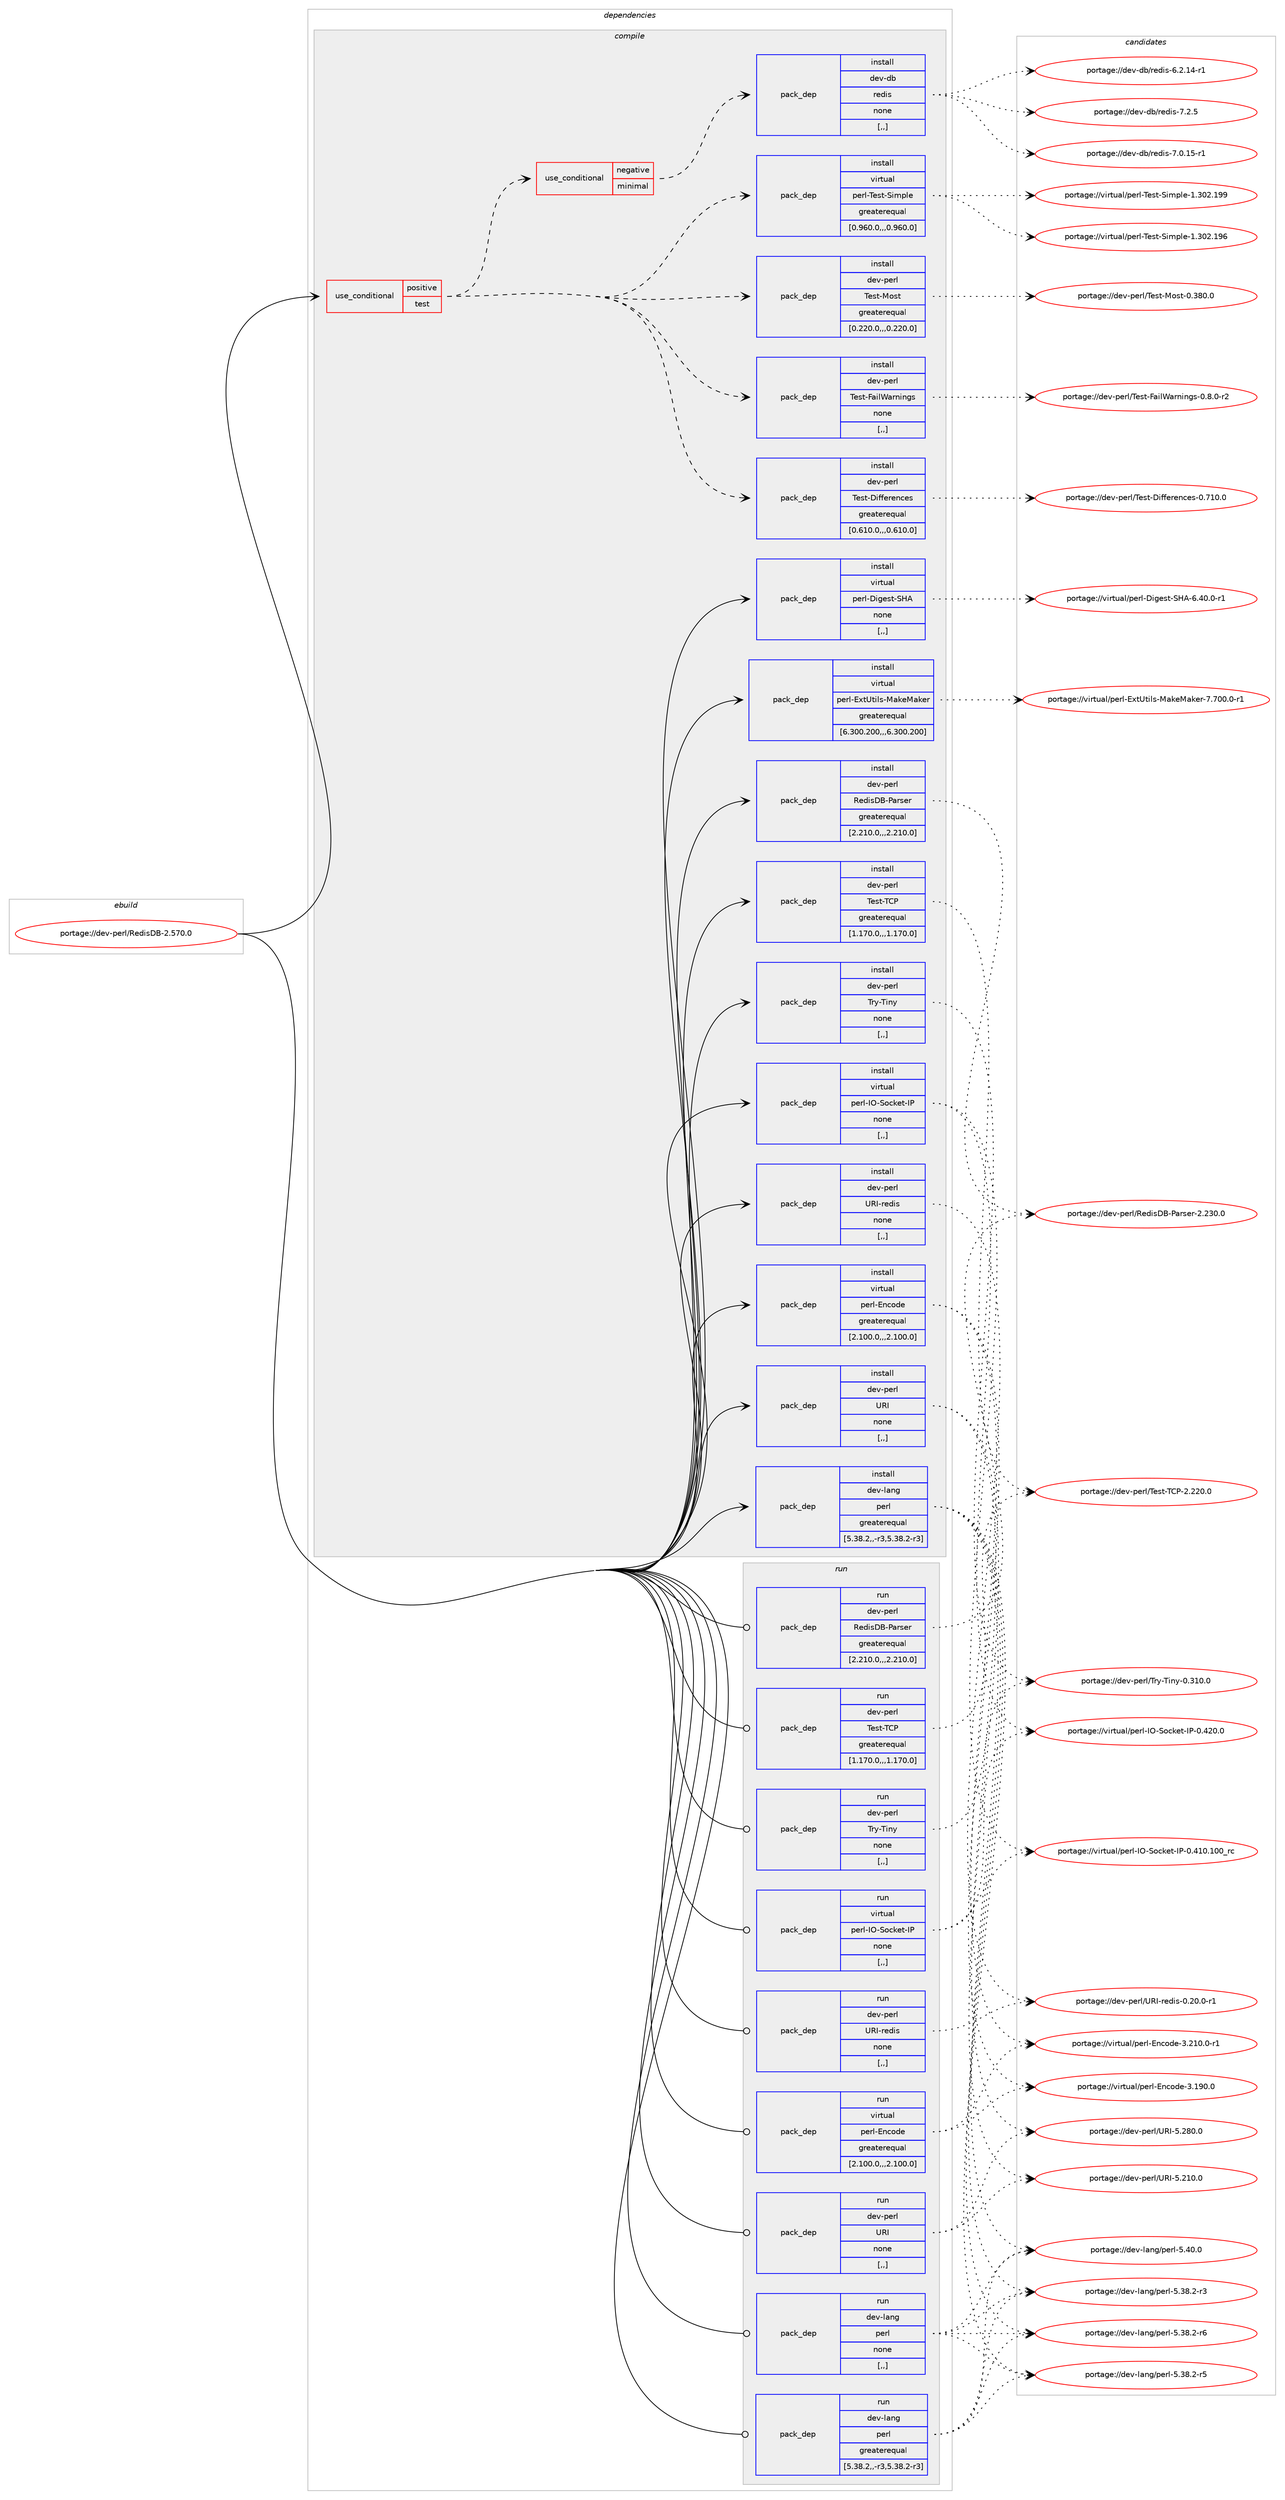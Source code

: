 digraph prolog {

# *************
# Graph options
# *************

newrank=true;
concentrate=true;
compound=true;
graph [rankdir=LR,fontname=Helvetica,fontsize=10,ranksep=1.5];#, ranksep=2.5, nodesep=0.2];
edge  [arrowhead=vee];
node  [fontname=Helvetica,fontsize=10];

# **********
# The ebuild
# **********

subgraph cluster_leftcol {
color=gray;
label=<<i>ebuild</i>>;
id [label="portage://dev-perl/RedisDB-2.570.0", color=red, width=4, href="../dev-perl/RedisDB-2.570.0.svg"];
}

# ****************
# The dependencies
# ****************

subgraph cluster_midcol {
color=gray;
label=<<i>dependencies</i>>;
subgraph cluster_compile {
fillcolor="#eeeeee";
style=filled;
label=<<i>compile</i>>;
subgraph cond30082 {
dependency136531 [label=<<TABLE BORDER="0" CELLBORDER="1" CELLSPACING="0" CELLPADDING="4"><TR><TD ROWSPAN="3" CELLPADDING="10">use_conditional</TD></TR><TR><TD>positive</TD></TR><TR><TD>test</TD></TR></TABLE>>, shape=none, color=red];
subgraph cond30083 {
dependency136532 [label=<<TABLE BORDER="0" CELLBORDER="1" CELLSPACING="0" CELLPADDING="4"><TR><TD ROWSPAN="3" CELLPADDING="10">use_conditional</TD></TR><TR><TD>negative</TD></TR><TR><TD>minimal</TD></TR></TABLE>>, shape=none, color=red];
subgraph pack105214 {
dependency136533 [label=<<TABLE BORDER="0" CELLBORDER="1" CELLSPACING="0" CELLPADDING="4" WIDTH="220"><TR><TD ROWSPAN="6" CELLPADDING="30">pack_dep</TD></TR><TR><TD WIDTH="110">install</TD></TR><TR><TD>dev-db</TD></TR><TR><TD>redis</TD></TR><TR><TD>none</TD></TR><TR><TD>[,,]</TD></TR></TABLE>>, shape=none, color=blue];
}
dependency136532:e -> dependency136533:w [weight=20,style="dashed",arrowhead="vee"];
}
dependency136531:e -> dependency136532:w [weight=20,style="dashed",arrowhead="vee"];
subgraph pack105215 {
dependency136534 [label=<<TABLE BORDER="0" CELLBORDER="1" CELLSPACING="0" CELLPADDING="4" WIDTH="220"><TR><TD ROWSPAN="6" CELLPADDING="30">pack_dep</TD></TR><TR><TD WIDTH="110">install</TD></TR><TR><TD>dev-perl</TD></TR><TR><TD>Test-Differences</TD></TR><TR><TD>greaterequal</TD></TR><TR><TD>[0.610.0,,,0.610.0]</TD></TR></TABLE>>, shape=none, color=blue];
}
dependency136531:e -> dependency136534:w [weight=20,style="dashed",arrowhead="vee"];
subgraph pack105216 {
dependency136535 [label=<<TABLE BORDER="0" CELLBORDER="1" CELLSPACING="0" CELLPADDING="4" WIDTH="220"><TR><TD ROWSPAN="6" CELLPADDING="30">pack_dep</TD></TR><TR><TD WIDTH="110">install</TD></TR><TR><TD>dev-perl</TD></TR><TR><TD>Test-FailWarnings</TD></TR><TR><TD>none</TD></TR><TR><TD>[,,]</TD></TR></TABLE>>, shape=none, color=blue];
}
dependency136531:e -> dependency136535:w [weight=20,style="dashed",arrowhead="vee"];
subgraph pack105217 {
dependency136536 [label=<<TABLE BORDER="0" CELLBORDER="1" CELLSPACING="0" CELLPADDING="4" WIDTH="220"><TR><TD ROWSPAN="6" CELLPADDING="30">pack_dep</TD></TR><TR><TD WIDTH="110">install</TD></TR><TR><TD>dev-perl</TD></TR><TR><TD>Test-Most</TD></TR><TR><TD>greaterequal</TD></TR><TR><TD>[0.220.0,,,0.220.0]</TD></TR></TABLE>>, shape=none, color=blue];
}
dependency136531:e -> dependency136536:w [weight=20,style="dashed",arrowhead="vee"];
subgraph pack105218 {
dependency136537 [label=<<TABLE BORDER="0" CELLBORDER="1" CELLSPACING="0" CELLPADDING="4" WIDTH="220"><TR><TD ROWSPAN="6" CELLPADDING="30">pack_dep</TD></TR><TR><TD WIDTH="110">install</TD></TR><TR><TD>virtual</TD></TR><TR><TD>perl-Test-Simple</TD></TR><TR><TD>greaterequal</TD></TR><TR><TD>[0.960.0,,,0.960.0]</TD></TR></TABLE>>, shape=none, color=blue];
}
dependency136531:e -> dependency136537:w [weight=20,style="dashed",arrowhead="vee"];
}
id:e -> dependency136531:w [weight=20,style="solid",arrowhead="vee"];
subgraph pack105219 {
dependency136538 [label=<<TABLE BORDER="0" CELLBORDER="1" CELLSPACING="0" CELLPADDING="4" WIDTH="220"><TR><TD ROWSPAN="6" CELLPADDING="30">pack_dep</TD></TR><TR><TD WIDTH="110">install</TD></TR><TR><TD>dev-lang</TD></TR><TR><TD>perl</TD></TR><TR><TD>greaterequal</TD></TR><TR><TD>[5.38.2,,-r3,5.38.2-r3]</TD></TR></TABLE>>, shape=none, color=blue];
}
id:e -> dependency136538:w [weight=20,style="solid",arrowhead="vee"];
subgraph pack105220 {
dependency136539 [label=<<TABLE BORDER="0" CELLBORDER="1" CELLSPACING="0" CELLPADDING="4" WIDTH="220"><TR><TD ROWSPAN="6" CELLPADDING="30">pack_dep</TD></TR><TR><TD WIDTH="110">install</TD></TR><TR><TD>dev-perl</TD></TR><TR><TD>RedisDB-Parser</TD></TR><TR><TD>greaterequal</TD></TR><TR><TD>[2.210.0,,,2.210.0]</TD></TR></TABLE>>, shape=none, color=blue];
}
id:e -> dependency136539:w [weight=20,style="solid",arrowhead="vee"];
subgraph pack105221 {
dependency136540 [label=<<TABLE BORDER="0" CELLBORDER="1" CELLSPACING="0" CELLPADDING="4" WIDTH="220"><TR><TD ROWSPAN="6" CELLPADDING="30">pack_dep</TD></TR><TR><TD WIDTH="110">install</TD></TR><TR><TD>dev-perl</TD></TR><TR><TD>Test-TCP</TD></TR><TR><TD>greaterequal</TD></TR><TR><TD>[1.170.0,,,1.170.0]</TD></TR></TABLE>>, shape=none, color=blue];
}
id:e -> dependency136540:w [weight=20,style="solid",arrowhead="vee"];
subgraph pack105222 {
dependency136541 [label=<<TABLE BORDER="0" CELLBORDER="1" CELLSPACING="0" CELLPADDING="4" WIDTH="220"><TR><TD ROWSPAN="6" CELLPADDING="30">pack_dep</TD></TR><TR><TD WIDTH="110">install</TD></TR><TR><TD>dev-perl</TD></TR><TR><TD>Try-Tiny</TD></TR><TR><TD>none</TD></TR><TR><TD>[,,]</TD></TR></TABLE>>, shape=none, color=blue];
}
id:e -> dependency136541:w [weight=20,style="solid",arrowhead="vee"];
subgraph pack105223 {
dependency136542 [label=<<TABLE BORDER="0" CELLBORDER="1" CELLSPACING="0" CELLPADDING="4" WIDTH="220"><TR><TD ROWSPAN="6" CELLPADDING="30">pack_dep</TD></TR><TR><TD WIDTH="110">install</TD></TR><TR><TD>dev-perl</TD></TR><TR><TD>URI</TD></TR><TR><TD>none</TD></TR><TR><TD>[,,]</TD></TR></TABLE>>, shape=none, color=blue];
}
id:e -> dependency136542:w [weight=20,style="solid",arrowhead="vee"];
subgraph pack105224 {
dependency136543 [label=<<TABLE BORDER="0" CELLBORDER="1" CELLSPACING="0" CELLPADDING="4" WIDTH="220"><TR><TD ROWSPAN="6" CELLPADDING="30">pack_dep</TD></TR><TR><TD WIDTH="110">install</TD></TR><TR><TD>dev-perl</TD></TR><TR><TD>URI-redis</TD></TR><TR><TD>none</TD></TR><TR><TD>[,,]</TD></TR></TABLE>>, shape=none, color=blue];
}
id:e -> dependency136543:w [weight=20,style="solid",arrowhead="vee"];
subgraph pack105225 {
dependency136544 [label=<<TABLE BORDER="0" CELLBORDER="1" CELLSPACING="0" CELLPADDING="4" WIDTH="220"><TR><TD ROWSPAN="6" CELLPADDING="30">pack_dep</TD></TR><TR><TD WIDTH="110">install</TD></TR><TR><TD>virtual</TD></TR><TR><TD>perl-Digest-SHA</TD></TR><TR><TD>none</TD></TR><TR><TD>[,,]</TD></TR></TABLE>>, shape=none, color=blue];
}
id:e -> dependency136544:w [weight=20,style="solid",arrowhead="vee"];
subgraph pack105226 {
dependency136545 [label=<<TABLE BORDER="0" CELLBORDER="1" CELLSPACING="0" CELLPADDING="4" WIDTH="220"><TR><TD ROWSPAN="6" CELLPADDING="30">pack_dep</TD></TR><TR><TD WIDTH="110">install</TD></TR><TR><TD>virtual</TD></TR><TR><TD>perl-Encode</TD></TR><TR><TD>greaterequal</TD></TR><TR><TD>[2.100.0,,,2.100.0]</TD></TR></TABLE>>, shape=none, color=blue];
}
id:e -> dependency136545:w [weight=20,style="solid",arrowhead="vee"];
subgraph pack105227 {
dependency136546 [label=<<TABLE BORDER="0" CELLBORDER="1" CELLSPACING="0" CELLPADDING="4" WIDTH="220"><TR><TD ROWSPAN="6" CELLPADDING="30">pack_dep</TD></TR><TR><TD WIDTH="110">install</TD></TR><TR><TD>virtual</TD></TR><TR><TD>perl-ExtUtils-MakeMaker</TD></TR><TR><TD>greaterequal</TD></TR><TR><TD>[6.300.200,,,6.300.200]</TD></TR></TABLE>>, shape=none, color=blue];
}
id:e -> dependency136546:w [weight=20,style="solid",arrowhead="vee"];
subgraph pack105228 {
dependency136547 [label=<<TABLE BORDER="0" CELLBORDER="1" CELLSPACING="0" CELLPADDING="4" WIDTH="220"><TR><TD ROWSPAN="6" CELLPADDING="30">pack_dep</TD></TR><TR><TD WIDTH="110">install</TD></TR><TR><TD>virtual</TD></TR><TR><TD>perl-IO-Socket-IP</TD></TR><TR><TD>none</TD></TR><TR><TD>[,,]</TD></TR></TABLE>>, shape=none, color=blue];
}
id:e -> dependency136547:w [weight=20,style="solid",arrowhead="vee"];
}
subgraph cluster_compileandrun {
fillcolor="#eeeeee";
style=filled;
label=<<i>compile and run</i>>;
}
subgraph cluster_run {
fillcolor="#eeeeee";
style=filled;
label=<<i>run</i>>;
subgraph pack105229 {
dependency136548 [label=<<TABLE BORDER="0" CELLBORDER="1" CELLSPACING="0" CELLPADDING="4" WIDTH="220"><TR><TD ROWSPAN="6" CELLPADDING="30">pack_dep</TD></TR><TR><TD WIDTH="110">run</TD></TR><TR><TD>dev-lang</TD></TR><TR><TD>perl</TD></TR><TR><TD>greaterequal</TD></TR><TR><TD>[5.38.2,,-r3,5.38.2-r3]</TD></TR></TABLE>>, shape=none, color=blue];
}
id:e -> dependency136548:w [weight=20,style="solid",arrowhead="odot"];
subgraph pack105230 {
dependency136549 [label=<<TABLE BORDER="0" CELLBORDER="1" CELLSPACING="0" CELLPADDING="4" WIDTH="220"><TR><TD ROWSPAN="6" CELLPADDING="30">pack_dep</TD></TR><TR><TD WIDTH="110">run</TD></TR><TR><TD>dev-lang</TD></TR><TR><TD>perl</TD></TR><TR><TD>none</TD></TR><TR><TD>[,,]</TD></TR></TABLE>>, shape=none, color=blue];
}
id:e -> dependency136549:w [weight=20,style="solid",arrowhead="odot"];
subgraph pack105231 {
dependency136550 [label=<<TABLE BORDER="0" CELLBORDER="1" CELLSPACING="0" CELLPADDING="4" WIDTH="220"><TR><TD ROWSPAN="6" CELLPADDING="30">pack_dep</TD></TR><TR><TD WIDTH="110">run</TD></TR><TR><TD>dev-perl</TD></TR><TR><TD>RedisDB-Parser</TD></TR><TR><TD>greaterequal</TD></TR><TR><TD>[2.210.0,,,2.210.0]</TD></TR></TABLE>>, shape=none, color=blue];
}
id:e -> dependency136550:w [weight=20,style="solid",arrowhead="odot"];
subgraph pack105232 {
dependency136551 [label=<<TABLE BORDER="0" CELLBORDER="1" CELLSPACING="0" CELLPADDING="4" WIDTH="220"><TR><TD ROWSPAN="6" CELLPADDING="30">pack_dep</TD></TR><TR><TD WIDTH="110">run</TD></TR><TR><TD>dev-perl</TD></TR><TR><TD>Test-TCP</TD></TR><TR><TD>greaterequal</TD></TR><TR><TD>[1.170.0,,,1.170.0]</TD></TR></TABLE>>, shape=none, color=blue];
}
id:e -> dependency136551:w [weight=20,style="solid",arrowhead="odot"];
subgraph pack105233 {
dependency136552 [label=<<TABLE BORDER="0" CELLBORDER="1" CELLSPACING="0" CELLPADDING="4" WIDTH="220"><TR><TD ROWSPAN="6" CELLPADDING="30">pack_dep</TD></TR><TR><TD WIDTH="110">run</TD></TR><TR><TD>dev-perl</TD></TR><TR><TD>Try-Tiny</TD></TR><TR><TD>none</TD></TR><TR><TD>[,,]</TD></TR></TABLE>>, shape=none, color=blue];
}
id:e -> dependency136552:w [weight=20,style="solid",arrowhead="odot"];
subgraph pack105234 {
dependency136553 [label=<<TABLE BORDER="0" CELLBORDER="1" CELLSPACING="0" CELLPADDING="4" WIDTH="220"><TR><TD ROWSPAN="6" CELLPADDING="30">pack_dep</TD></TR><TR><TD WIDTH="110">run</TD></TR><TR><TD>dev-perl</TD></TR><TR><TD>URI</TD></TR><TR><TD>none</TD></TR><TR><TD>[,,]</TD></TR></TABLE>>, shape=none, color=blue];
}
id:e -> dependency136553:w [weight=20,style="solid",arrowhead="odot"];
subgraph pack105235 {
dependency136554 [label=<<TABLE BORDER="0" CELLBORDER="1" CELLSPACING="0" CELLPADDING="4" WIDTH="220"><TR><TD ROWSPAN="6" CELLPADDING="30">pack_dep</TD></TR><TR><TD WIDTH="110">run</TD></TR><TR><TD>dev-perl</TD></TR><TR><TD>URI-redis</TD></TR><TR><TD>none</TD></TR><TR><TD>[,,]</TD></TR></TABLE>>, shape=none, color=blue];
}
id:e -> dependency136554:w [weight=20,style="solid",arrowhead="odot"];
subgraph pack105236 {
dependency136555 [label=<<TABLE BORDER="0" CELLBORDER="1" CELLSPACING="0" CELLPADDING="4" WIDTH="220"><TR><TD ROWSPAN="6" CELLPADDING="30">pack_dep</TD></TR><TR><TD WIDTH="110">run</TD></TR><TR><TD>virtual</TD></TR><TR><TD>perl-Encode</TD></TR><TR><TD>greaterequal</TD></TR><TR><TD>[2.100.0,,,2.100.0]</TD></TR></TABLE>>, shape=none, color=blue];
}
id:e -> dependency136555:w [weight=20,style="solid",arrowhead="odot"];
subgraph pack105237 {
dependency136556 [label=<<TABLE BORDER="0" CELLBORDER="1" CELLSPACING="0" CELLPADDING="4" WIDTH="220"><TR><TD ROWSPAN="6" CELLPADDING="30">pack_dep</TD></TR><TR><TD WIDTH="110">run</TD></TR><TR><TD>virtual</TD></TR><TR><TD>perl-IO-Socket-IP</TD></TR><TR><TD>none</TD></TR><TR><TD>[,,]</TD></TR></TABLE>>, shape=none, color=blue];
}
id:e -> dependency136556:w [weight=20,style="solid",arrowhead="odot"];
}
}

# **************
# The candidates
# **************

subgraph cluster_choices {
rank=same;
color=gray;
label=<<i>candidates</i>>;

subgraph choice105214 {
color=black;
nodesep=1;
choice100101118451009847114101100105115455546504653 [label="portage://dev-db/redis-7.2.5", color=red, width=4,href="../dev-db/redis-7.2.5.svg"];
choice100101118451009847114101100105115455546484649534511449 [label="portage://dev-db/redis-7.0.15-r1", color=red, width=4,href="../dev-db/redis-7.0.15-r1.svg"];
choice100101118451009847114101100105115455446504649524511449 [label="portage://dev-db/redis-6.2.14-r1", color=red, width=4,href="../dev-db/redis-6.2.14-r1.svg"];
dependency136533:e -> choice100101118451009847114101100105115455546504653:w [style=dotted,weight="100"];
dependency136533:e -> choice100101118451009847114101100105115455546484649534511449:w [style=dotted,weight="100"];
dependency136533:e -> choice100101118451009847114101100105115455446504649524511449:w [style=dotted,weight="100"];
}
subgraph choice105215 {
color=black;
nodesep=1;
choice1001011184511210111410847841011151164568105102102101114101110991011154548465549484648 [label="portage://dev-perl/Test-Differences-0.710.0", color=red, width=4,href="../dev-perl/Test-Differences-0.710.0.svg"];
dependency136534:e -> choice1001011184511210111410847841011151164568105102102101114101110991011154548465549484648:w [style=dotted,weight="100"];
}
subgraph choice105216 {
color=black;
nodesep=1;
choice10010111845112101114108478410111511645709710510887971141101051101031154548465646484511450 [label="portage://dev-perl/Test-FailWarnings-0.8.0-r2", color=red, width=4,href="../dev-perl/Test-FailWarnings-0.8.0-r2.svg"];
dependency136535:e -> choice10010111845112101114108478410111511645709710510887971141101051101031154548465646484511450:w [style=dotted,weight="100"];
}
subgraph choice105217 {
color=black;
nodesep=1;
choice10010111845112101114108478410111511645771111151164548465156484648 [label="portage://dev-perl/Test-Most-0.380.0", color=red, width=4,href="../dev-perl/Test-Most-0.380.0.svg"];
dependency136536:e -> choice10010111845112101114108478410111511645771111151164548465156484648:w [style=dotted,weight="100"];
}
subgraph choice105218 {
color=black;
nodesep=1;
choice11810511411611797108471121011141084584101115116458310510911210810145494651485046495757 [label="portage://virtual/perl-Test-Simple-1.302.199", color=red, width=4,href="../virtual/perl-Test-Simple-1.302.199.svg"];
choice11810511411611797108471121011141084584101115116458310510911210810145494651485046495754 [label="portage://virtual/perl-Test-Simple-1.302.196", color=red, width=4,href="../virtual/perl-Test-Simple-1.302.196.svg"];
dependency136537:e -> choice11810511411611797108471121011141084584101115116458310510911210810145494651485046495757:w [style=dotted,weight="100"];
dependency136537:e -> choice11810511411611797108471121011141084584101115116458310510911210810145494651485046495754:w [style=dotted,weight="100"];
}
subgraph choice105219 {
color=black;
nodesep=1;
choice10010111845108971101034711210111410845534652484648 [label="portage://dev-lang/perl-5.40.0", color=red, width=4,href="../dev-lang/perl-5.40.0.svg"];
choice100101118451089711010347112101114108455346515646504511454 [label="portage://dev-lang/perl-5.38.2-r6", color=red, width=4,href="../dev-lang/perl-5.38.2-r6.svg"];
choice100101118451089711010347112101114108455346515646504511453 [label="portage://dev-lang/perl-5.38.2-r5", color=red, width=4,href="../dev-lang/perl-5.38.2-r5.svg"];
choice100101118451089711010347112101114108455346515646504511451 [label="portage://dev-lang/perl-5.38.2-r3", color=red, width=4,href="../dev-lang/perl-5.38.2-r3.svg"];
dependency136538:e -> choice10010111845108971101034711210111410845534652484648:w [style=dotted,weight="100"];
dependency136538:e -> choice100101118451089711010347112101114108455346515646504511454:w [style=dotted,weight="100"];
dependency136538:e -> choice100101118451089711010347112101114108455346515646504511453:w [style=dotted,weight="100"];
dependency136538:e -> choice100101118451089711010347112101114108455346515646504511451:w [style=dotted,weight="100"];
}
subgraph choice105220 {
color=black;
nodesep=1;
choice10010111845112101114108478210110010511568664580971141151011144550465051484648 [label="portage://dev-perl/RedisDB-Parser-2.230.0", color=red, width=4,href="../dev-perl/RedisDB-Parser-2.230.0.svg"];
dependency136539:e -> choice10010111845112101114108478210110010511568664580971141151011144550465051484648:w [style=dotted,weight="100"];
}
subgraph choice105221 {
color=black;
nodesep=1;
choice100101118451121011141084784101115116458467804550465050484648 [label="portage://dev-perl/Test-TCP-2.220.0", color=red, width=4,href="../dev-perl/Test-TCP-2.220.0.svg"];
dependency136540:e -> choice100101118451121011141084784101115116458467804550465050484648:w [style=dotted,weight="100"];
}
subgraph choice105222 {
color=black;
nodesep=1;
choice10010111845112101114108478411412145841051101214548465149484648 [label="portage://dev-perl/Try-Tiny-0.310.0", color=red, width=4,href="../dev-perl/Try-Tiny-0.310.0.svg"];
dependency136541:e -> choice10010111845112101114108478411412145841051101214548465149484648:w [style=dotted,weight="100"];
}
subgraph choice105223 {
color=black;
nodesep=1;
choice10010111845112101114108478582734553465056484648 [label="portage://dev-perl/URI-5.280.0", color=red, width=4,href="../dev-perl/URI-5.280.0.svg"];
choice10010111845112101114108478582734553465049484648 [label="portage://dev-perl/URI-5.210.0", color=red, width=4,href="../dev-perl/URI-5.210.0.svg"];
dependency136542:e -> choice10010111845112101114108478582734553465056484648:w [style=dotted,weight="100"];
dependency136542:e -> choice10010111845112101114108478582734553465049484648:w [style=dotted,weight="100"];
}
subgraph choice105224 {
color=black;
nodesep=1;
choice100101118451121011141084785827345114101100105115454846504846484511449 [label="portage://dev-perl/URI-redis-0.20.0-r1", color=red, width=4,href="../dev-perl/URI-redis-0.20.0-r1.svg"];
dependency136543:e -> choice100101118451121011141084785827345114101100105115454846504846484511449:w [style=dotted,weight="100"];
}
subgraph choice105225 {
color=black;
nodesep=1;
choice1181051141161179710847112101114108456810510310111511645837265455446524846484511449 [label="portage://virtual/perl-Digest-SHA-6.40.0-r1", color=red, width=4,href="../virtual/perl-Digest-SHA-6.40.0-r1.svg"];
dependency136544:e -> choice1181051141161179710847112101114108456810510310111511645837265455446524846484511449:w [style=dotted,weight="100"];
}
subgraph choice105226 {
color=black;
nodesep=1;
choice118105114116117971084711210111410845691109911110010145514650494846484511449 [label="portage://virtual/perl-Encode-3.210.0-r1", color=red, width=4,href="../virtual/perl-Encode-3.210.0-r1.svg"];
choice11810511411611797108471121011141084569110991111001014551464957484648 [label="portage://virtual/perl-Encode-3.190.0", color=red, width=4,href="../virtual/perl-Encode-3.190.0.svg"];
dependency136545:e -> choice118105114116117971084711210111410845691109911110010145514650494846484511449:w [style=dotted,weight="100"];
dependency136545:e -> choice11810511411611797108471121011141084569110991111001014551464957484648:w [style=dotted,weight="100"];
}
subgraph choice105227 {
color=black;
nodesep=1;
choice1181051141161179710847112101114108456912011685116105108115457797107101779710710111445554655484846484511449 [label="portage://virtual/perl-ExtUtils-MakeMaker-7.700.0-r1", color=red, width=4,href="../virtual/perl-ExtUtils-MakeMaker-7.700.0-r1.svg"];
dependency136546:e -> choice1181051141161179710847112101114108456912011685116105108115457797107101779710710111445554655484846484511449:w [style=dotted,weight="100"];
}
subgraph choice105228 {
color=black;
nodesep=1;
choice11810511411611797108471121011141084573794583111991071011164573804548465250484648 [label="portage://virtual/perl-IO-Socket-IP-0.420.0", color=red, width=4,href="../virtual/perl-IO-Socket-IP-0.420.0.svg"];
choice1181051141161179710847112101114108457379458311199107101116457380454846524948464948489511499 [label="portage://virtual/perl-IO-Socket-IP-0.410.100_rc", color=red, width=4,href="../virtual/perl-IO-Socket-IP-0.410.100_rc.svg"];
dependency136547:e -> choice11810511411611797108471121011141084573794583111991071011164573804548465250484648:w [style=dotted,weight="100"];
dependency136547:e -> choice1181051141161179710847112101114108457379458311199107101116457380454846524948464948489511499:w [style=dotted,weight="100"];
}
subgraph choice105229 {
color=black;
nodesep=1;
choice10010111845108971101034711210111410845534652484648 [label="portage://dev-lang/perl-5.40.0", color=red, width=4,href="../dev-lang/perl-5.40.0.svg"];
choice100101118451089711010347112101114108455346515646504511454 [label="portage://dev-lang/perl-5.38.2-r6", color=red, width=4,href="../dev-lang/perl-5.38.2-r6.svg"];
choice100101118451089711010347112101114108455346515646504511453 [label="portage://dev-lang/perl-5.38.2-r5", color=red, width=4,href="../dev-lang/perl-5.38.2-r5.svg"];
choice100101118451089711010347112101114108455346515646504511451 [label="portage://dev-lang/perl-5.38.2-r3", color=red, width=4,href="../dev-lang/perl-5.38.2-r3.svg"];
dependency136548:e -> choice10010111845108971101034711210111410845534652484648:w [style=dotted,weight="100"];
dependency136548:e -> choice100101118451089711010347112101114108455346515646504511454:w [style=dotted,weight="100"];
dependency136548:e -> choice100101118451089711010347112101114108455346515646504511453:w [style=dotted,weight="100"];
dependency136548:e -> choice100101118451089711010347112101114108455346515646504511451:w [style=dotted,weight="100"];
}
subgraph choice105230 {
color=black;
nodesep=1;
choice10010111845108971101034711210111410845534652484648 [label="portage://dev-lang/perl-5.40.0", color=red, width=4,href="../dev-lang/perl-5.40.0.svg"];
choice100101118451089711010347112101114108455346515646504511454 [label="portage://dev-lang/perl-5.38.2-r6", color=red, width=4,href="../dev-lang/perl-5.38.2-r6.svg"];
choice100101118451089711010347112101114108455346515646504511453 [label="portage://dev-lang/perl-5.38.2-r5", color=red, width=4,href="../dev-lang/perl-5.38.2-r5.svg"];
choice100101118451089711010347112101114108455346515646504511451 [label="portage://dev-lang/perl-5.38.2-r3", color=red, width=4,href="../dev-lang/perl-5.38.2-r3.svg"];
dependency136549:e -> choice10010111845108971101034711210111410845534652484648:w [style=dotted,weight="100"];
dependency136549:e -> choice100101118451089711010347112101114108455346515646504511454:w [style=dotted,weight="100"];
dependency136549:e -> choice100101118451089711010347112101114108455346515646504511453:w [style=dotted,weight="100"];
dependency136549:e -> choice100101118451089711010347112101114108455346515646504511451:w [style=dotted,weight="100"];
}
subgraph choice105231 {
color=black;
nodesep=1;
choice10010111845112101114108478210110010511568664580971141151011144550465051484648 [label="portage://dev-perl/RedisDB-Parser-2.230.0", color=red, width=4,href="../dev-perl/RedisDB-Parser-2.230.0.svg"];
dependency136550:e -> choice10010111845112101114108478210110010511568664580971141151011144550465051484648:w [style=dotted,weight="100"];
}
subgraph choice105232 {
color=black;
nodesep=1;
choice100101118451121011141084784101115116458467804550465050484648 [label="portage://dev-perl/Test-TCP-2.220.0", color=red, width=4,href="../dev-perl/Test-TCP-2.220.0.svg"];
dependency136551:e -> choice100101118451121011141084784101115116458467804550465050484648:w [style=dotted,weight="100"];
}
subgraph choice105233 {
color=black;
nodesep=1;
choice10010111845112101114108478411412145841051101214548465149484648 [label="portage://dev-perl/Try-Tiny-0.310.0", color=red, width=4,href="../dev-perl/Try-Tiny-0.310.0.svg"];
dependency136552:e -> choice10010111845112101114108478411412145841051101214548465149484648:w [style=dotted,weight="100"];
}
subgraph choice105234 {
color=black;
nodesep=1;
choice10010111845112101114108478582734553465056484648 [label="portage://dev-perl/URI-5.280.0", color=red, width=4,href="../dev-perl/URI-5.280.0.svg"];
choice10010111845112101114108478582734553465049484648 [label="portage://dev-perl/URI-5.210.0", color=red, width=4,href="../dev-perl/URI-5.210.0.svg"];
dependency136553:e -> choice10010111845112101114108478582734553465056484648:w [style=dotted,weight="100"];
dependency136553:e -> choice10010111845112101114108478582734553465049484648:w [style=dotted,weight="100"];
}
subgraph choice105235 {
color=black;
nodesep=1;
choice100101118451121011141084785827345114101100105115454846504846484511449 [label="portage://dev-perl/URI-redis-0.20.0-r1", color=red, width=4,href="../dev-perl/URI-redis-0.20.0-r1.svg"];
dependency136554:e -> choice100101118451121011141084785827345114101100105115454846504846484511449:w [style=dotted,weight="100"];
}
subgraph choice105236 {
color=black;
nodesep=1;
choice118105114116117971084711210111410845691109911110010145514650494846484511449 [label="portage://virtual/perl-Encode-3.210.0-r1", color=red, width=4,href="../virtual/perl-Encode-3.210.0-r1.svg"];
choice11810511411611797108471121011141084569110991111001014551464957484648 [label="portage://virtual/perl-Encode-3.190.0", color=red, width=4,href="../virtual/perl-Encode-3.190.0.svg"];
dependency136555:e -> choice118105114116117971084711210111410845691109911110010145514650494846484511449:w [style=dotted,weight="100"];
dependency136555:e -> choice11810511411611797108471121011141084569110991111001014551464957484648:w [style=dotted,weight="100"];
}
subgraph choice105237 {
color=black;
nodesep=1;
choice11810511411611797108471121011141084573794583111991071011164573804548465250484648 [label="portage://virtual/perl-IO-Socket-IP-0.420.0", color=red, width=4,href="../virtual/perl-IO-Socket-IP-0.420.0.svg"];
choice1181051141161179710847112101114108457379458311199107101116457380454846524948464948489511499 [label="portage://virtual/perl-IO-Socket-IP-0.410.100_rc", color=red, width=4,href="../virtual/perl-IO-Socket-IP-0.410.100_rc.svg"];
dependency136556:e -> choice11810511411611797108471121011141084573794583111991071011164573804548465250484648:w [style=dotted,weight="100"];
dependency136556:e -> choice1181051141161179710847112101114108457379458311199107101116457380454846524948464948489511499:w [style=dotted,weight="100"];
}
}

}
